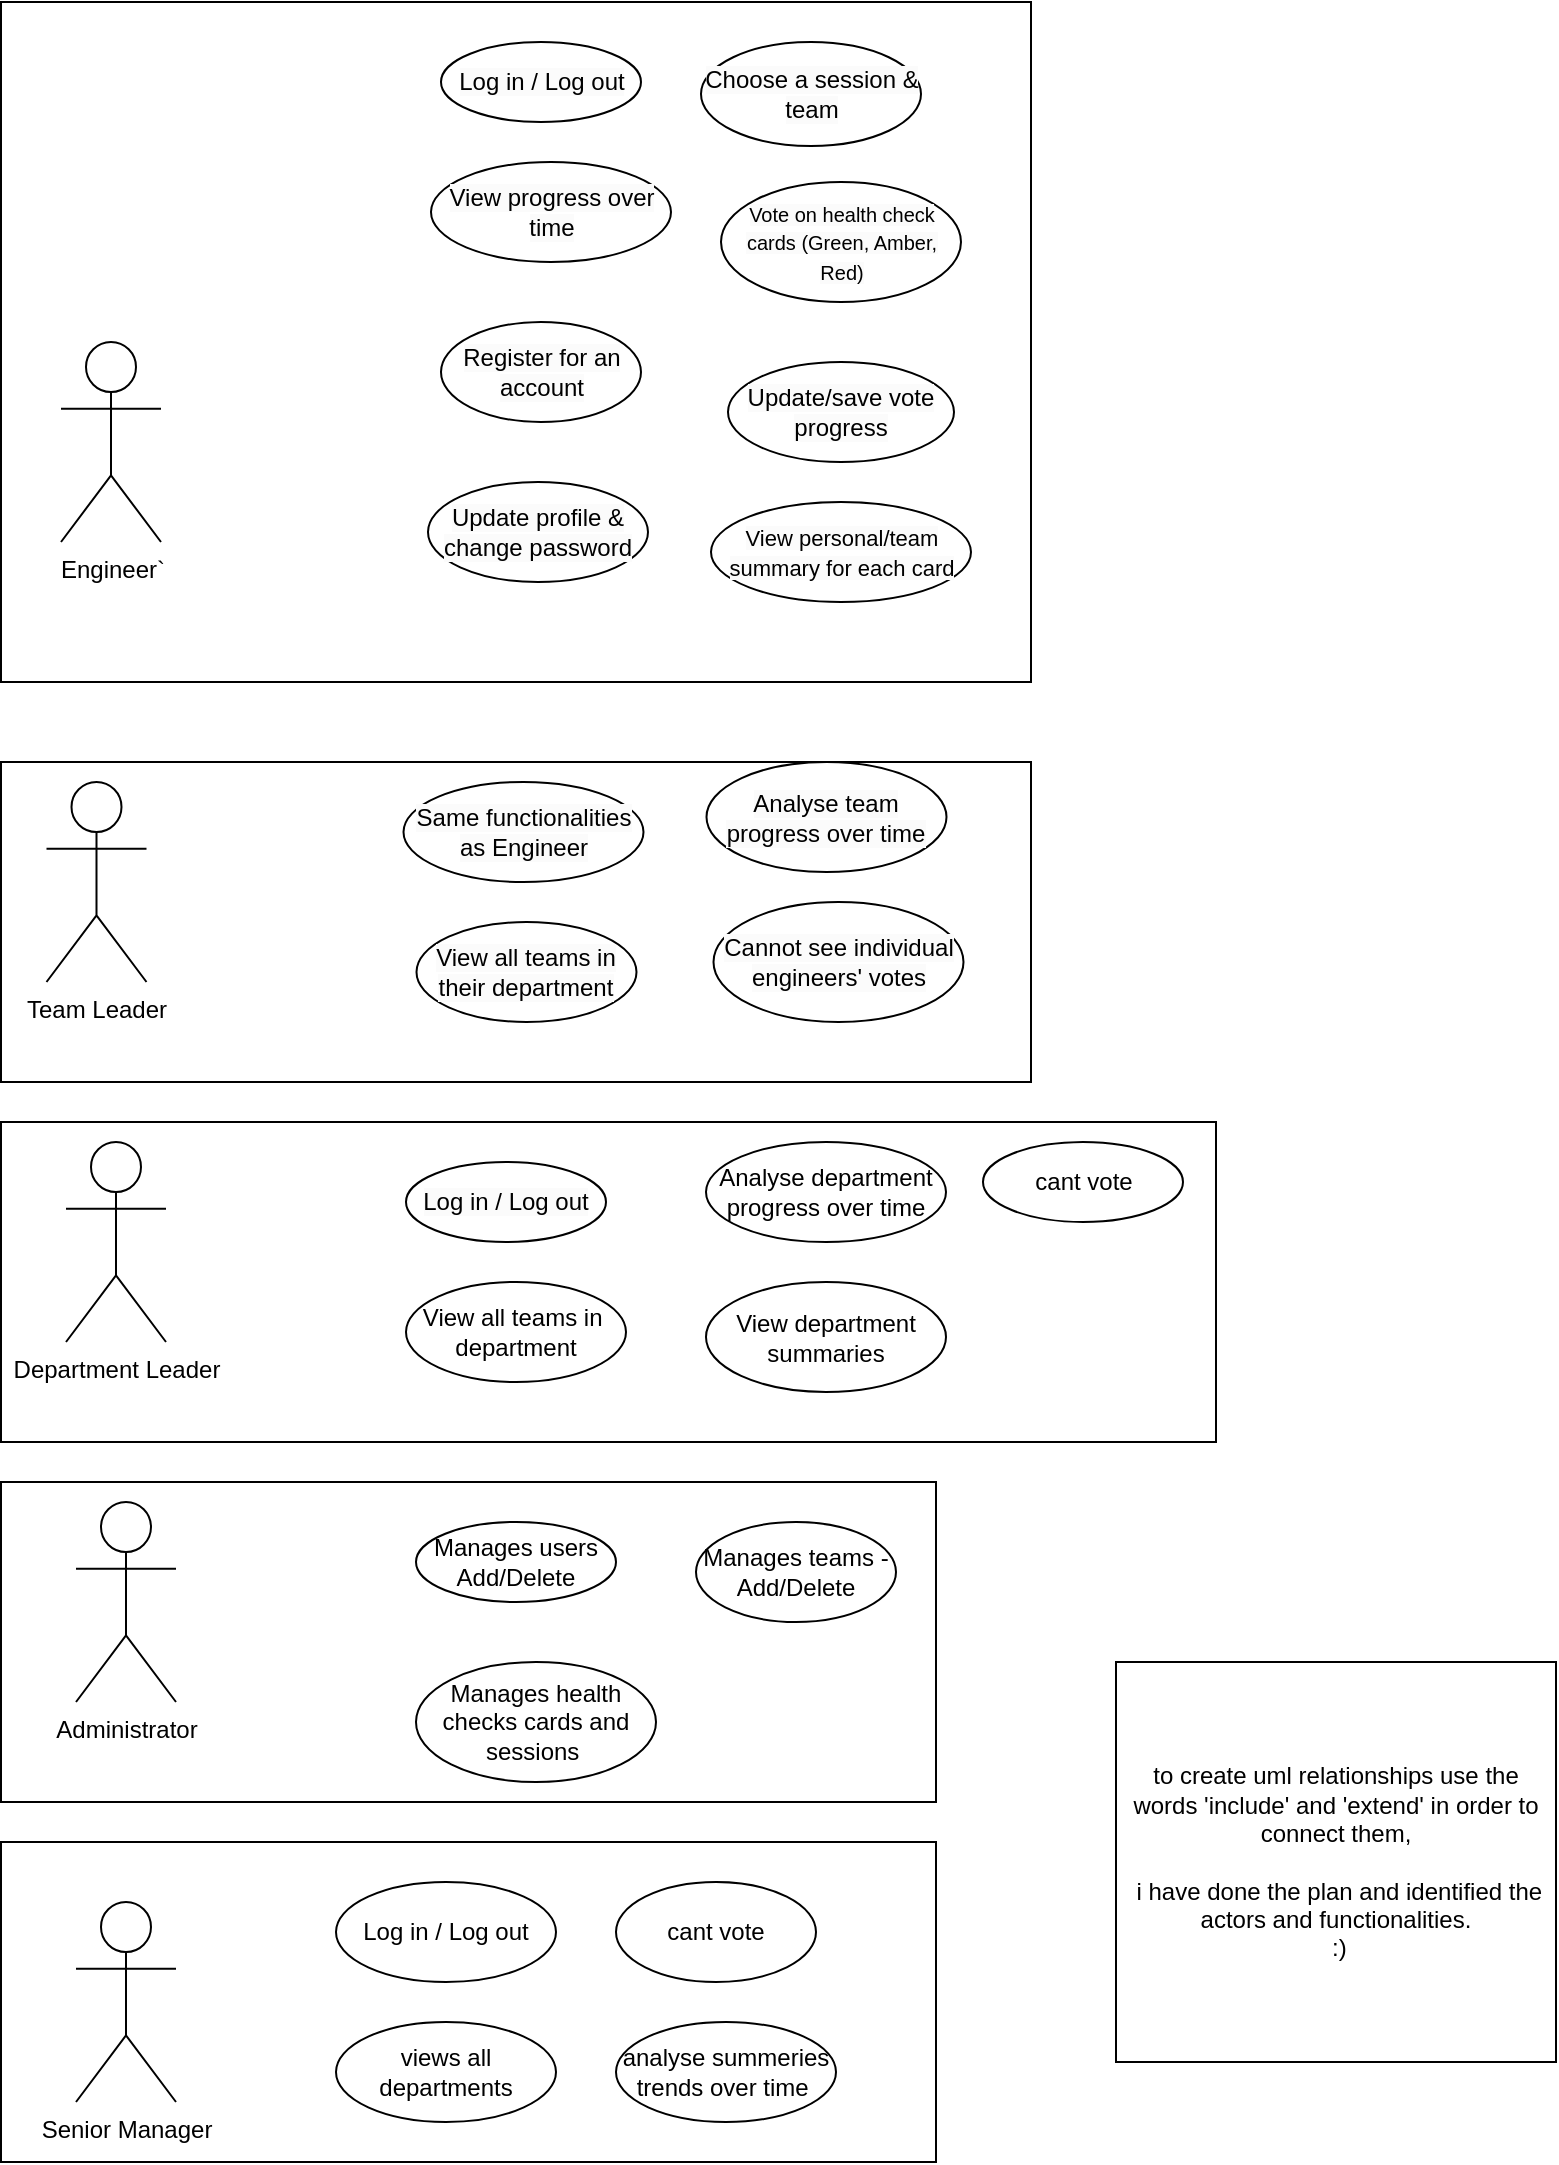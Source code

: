 <mxfile version="26.0.11">
  <diagram name="Page-1" id="MvYiyZul6KQ5gMnNAc8l">
    <mxGraphModel dx="3088" dy="780" grid="1" gridSize="10" guides="1" tooltips="1" connect="1" arrows="1" fold="1" page="1" pageScale="1" pageWidth="827" pageHeight="1169" math="0" shadow="0">
      <root>
        <mxCell id="0" />
        <mxCell id="1" parent="0" />
        <mxCell id="ITeW70Lu2oQZh-ov1nXD-72" value="" style="rounded=0;whiteSpace=wrap;html=1;" parent="1" vertex="1">
          <mxGeometry x="-1637.5" y="1000" width="467.5" height="160" as="geometry" />
        </mxCell>
        <mxCell id="ITeW70Lu2oQZh-ov1nXD-71" value="" style="rounded=0;whiteSpace=wrap;html=1;" parent="1" vertex="1">
          <mxGeometry x="-1637.5" y="820" width="467.5" height="160" as="geometry" />
        </mxCell>
        <mxCell id="ITeW70Lu2oQZh-ov1nXD-69" value="" style="rounded=0;whiteSpace=wrap;html=1;" parent="1" vertex="1">
          <mxGeometry x="-1637.5" y="640" width="607.5" height="160" as="geometry" />
        </mxCell>
        <mxCell id="ITeW70Lu2oQZh-ov1nXD-68" value="" style="rounded=0;whiteSpace=wrap;html=1;" parent="1" vertex="1">
          <mxGeometry x="-1637.5" y="460" width="515" height="160" as="geometry" />
        </mxCell>
        <mxCell id="ITeW70Lu2oQZh-ov1nXD-67" value="" style="rounded=0;whiteSpace=wrap;html=1;" parent="1" vertex="1">
          <mxGeometry x="-1637.5" y="80" width="515" height="340" as="geometry" />
        </mxCell>
        <mxCell id="ITeW70Lu2oQZh-ov1nXD-3" value="Team Leader" style="shape=umlActor;verticalLabelPosition=bottom;verticalAlign=top;html=1;outlineConnect=0;" parent="1" vertex="1">
          <mxGeometry x="-1614.75" y="470" width="50" height="100" as="geometry" />
        </mxCell>
        <mxCell id="ITeW70Lu2oQZh-ov1nXD-17" value="Engineer`" style="shape=umlActor;verticalLabelPosition=bottom;verticalAlign=top;html=1;outlineConnect=0;" parent="1" vertex="1">
          <mxGeometry x="-1607.5" y="250" width="50" height="100" as="geometry" />
        </mxCell>
        <mxCell id="ITeW70Lu2oQZh-ov1nXD-18" value="Department Leader" style="shape=umlActor;verticalLabelPosition=bottom;verticalAlign=top;html=1;outlineConnect=0;" parent="1" vertex="1">
          <mxGeometry x="-1605" y="650" width="50" height="100" as="geometry" />
        </mxCell>
        <mxCell id="ITeW70Lu2oQZh-ov1nXD-24" value="Administrator" style="shape=umlActor;verticalLabelPosition=bottom;verticalAlign=top;html=1;outlineConnect=0;" parent="1" vertex="1">
          <mxGeometry x="-1600" y="830" width="50" height="100" as="geometry" />
        </mxCell>
        <mxCell id="ITeW70Lu2oQZh-ov1nXD-26" value="&lt;br&gt;&lt;span style=&quot;color: rgb(0, 0, 0); font-family: Helvetica; font-size: 12px; font-style: normal; font-variant-ligatures: normal; font-variant-caps: normal; font-weight: 400; letter-spacing: normal; orphans: 2; text-align: left; text-indent: 0px; text-transform: none; widows: 2; word-spacing: 0px; -webkit-text-stroke-width: 0px; white-space: normal; background-color: rgb(251, 251, 251); text-decoration-thickness: initial; text-decoration-style: initial; text-decoration-color: initial; float: none; display: inline !important;&quot;&gt;Register for an account&lt;/span&gt;&lt;div&gt;&lt;br/&gt;&lt;/div&gt;" style="ellipse;whiteSpace=wrap;html=1;" parent="1" vertex="1">
          <mxGeometry x="-1417.5" y="240" width="100" height="50" as="geometry" />
        </mxCell>
        <mxCell id="ITeW70Lu2oQZh-ov1nXD-27" value="&lt;span style=&quot;color: rgb(0, 0, 0); font-family: Helvetica; font-size: 12px; font-style: normal; font-variant-ligatures: normal; font-variant-caps: normal; font-weight: 400; letter-spacing: normal; orphans: 2; text-align: left; text-indent: 0px; text-transform: none; widows: 2; word-spacing: 0px; -webkit-text-stroke-width: 0px; white-space: normal; background-color: rgb(251, 251, 251); text-decoration-thickness: initial; text-decoration-style: initial; text-decoration-color: initial; float: none; display: inline !important;&quot;&gt;Log in / Log out&lt;/span&gt;" style="ellipse;whiteSpace=wrap;html=1;" parent="1" vertex="1">
          <mxGeometry x="-1417.5" y="100" width="100" height="40" as="geometry" />
        </mxCell>
        <mxCell id="ITeW70Lu2oQZh-ov1nXD-28" value="&lt;span style=&quot;color: rgb(0, 0, 0); font-family: Helvetica; font-size: 12px; font-style: normal; font-variant-ligatures: normal; font-variant-caps: normal; font-weight: 400; letter-spacing: normal; orphans: 2; text-align: left; text-indent: 0px; text-transform: none; widows: 2; word-spacing: 0px; -webkit-text-stroke-width: 0px; white-space: normal; background-color: rgb(251, 251, 251); text-decoration-thickness: initial; text-decoration-style: initial; text-decoration-color: initial; float: none; display: inline !important;&quot;&gt;Update profile &amp;amp; change password&lt;/span&gt;" style="ellipse;whiteSpace=wrap;html=1;" parent="1" vertex="1">
          <mxGeometry x="-1424" y="320" width="110" height="50" as="geometry" />
        </mxCell>
        <mxCell id="ITeW70Lu2oQZh-ov1nXD-29" value="&lt;br&gt;&lt;span style=&quot;color: rgb(0, 0, 0); font-family: Helvetica; font-size: 12px; font-style: normal; font-variant-ligatures: normal; font-variant-caps: normal; font-weight: 400; letter-spacing: normal; orphans: 2; text-align: left; text-indent: 0px; text-transform: none; widows: 2; word-spacing: 0px; -webkit-text-stroke-width: 0px; white-space: normal; background-color: rgb(251, 251, 251); text-decoration-thickness: initial; text-decoration-style: initial; text-decoration-color: initial; float: none; display: inline !important;&quot;&gt;Choose a session &amp;amp; team&lt;/span&gt;&lt;div&gt;&lt;br/&gt;&lt;/div&gt;" style="ellipse;whiteSpace=wrap;html=1;" parent="1" vertex="1">
          <mxGeometry x="-1287.5" y="100" width="110" height="52" as="geometry" />
        </mxCell>
        <mxCell id="ITeW70Lu2oQZh-ov1nXD-30" value="&lt;font style=&quot;font-size: 10px;&quot;&gt;&lt;br&gt;&lt;span style=&quot;color: rgb(0, 0, 0); font-family: Helvetica; font-style: normal; font-variant-ligatures: normal; font-variant-caps: normal; font-weight: 400; letter-spacing: normal; orphans: 2; text-align: left; text-indent: 0px; text-transform: none; widows: 2; word-spacing: 0px; -webkit-text-stroke-width: 0px; white-space: normal; background-color: rgb(251, 251, 251); text-decoration-thickness: initial; text-decoration-style: initial; text-decoration-color: initial; float: none; display: inline !important;&quot;&gt;Vote on health check cards (Green, Amber, Red)&lt;/span&gt;&lt;br style=&quot;forced-color-adjust: none; color: rgb(0, 0, 0); font-family: Helvetica; font-style: normal; font-variant-ligatures: normal; font-variant-caps: normal; font-weight: 400; letter-spacing: normal; orphans: 2; text-align: left; text-indent: 0px; text-transform: none; widows: 2; word-spacing: 0px; -webkit-text-stroke-width: 0px; white-space: normal; background-color: rgb(251, 251, 251); text-decoration-thickness: initial; text-decoration-style: initial; text-decoration-color: initial;&quot;&gt;&lt;br&gt;&lt;/font&gt;" style="ellipse;whiteSpace=wrap;html=1;" parent="1" vertex="1">
          <mxGeometry x="-1277.5" y="170" width="120" height="60" as="geometry" />
        </mxCell>
        <mxCell id="ITeW70Lu2oQZh-ov1nXD-31" value="&lt;span style=&quot;color: rgb(0, 0, 0); font-family: Helvetica; font-size: 12px; font-style: normal; font-variant-ligatures: normal; font-variant-caps: normal; font-weight: 400; letter-spacing: normal; orphans: 2; text-align: left; text-indent: 0px; text-transform: none; widows: 2; word-spacing: 0px; -webkit-text-stroke-width: 0px; white-space: normal; background-color: rgb(251, 251, 251); text-decoration-thickness: initial; text-decoration-style: initial; text-decoration-color: initial; float: none; display: inline !important;&quot;&gt;Update/save vote progress&lt;/span&gt;" style="ellipse;whiteSpace=wrap;html=1;" parent="1" vertex="1">
          <mxGeometry x="-1274" y="260" width="113" height="50" as="geometry" />
        </mxCell>
        <mxCell id="ITeW70Lu2oQZh-ov1nXD-32" value="&lt;font style=&quot;font-size: 11px;&quot;&gt;&lt;br&gt;&lt;span style=&quot;color: rgb(0, 0, 0); font-family: Helvetica; font-style: normal; font-variant-ligatures: normal; font-variant-caps: normal; font-weight: 400; letter-spacing: normal; orphans: 2; text-align: left; text-indent: 0px; text-transform: none; widows: 2; word-spacing: 0px; -webkit-text-stroke-width: 0px; white-space: normal; background-color: rgb(251, 251, 251); text-decoration-thickness: initial; text-decoration-style: initial; text-decoration-color: initial; float: none; display: inline !important;&quot;&gt;View personal/team summary for each card&lt;/span&gt;&lt;br style=&quot;forced-color-adjust: none; color: rgb(0, 0, 0); font-family: Helvetica; font-style: normal; font-variant-ligatures: normal; font-variant-caps: normal; font-weight: 400; letter-spacing: normal; orphans: 2; text-align: left; text-indent: 0px; text-transform: none; widows: 2; word-spacing: 0px; -webkit-text-stroke-width: 0px; white-space: normal; background-color: rgb(251, 251, 251); text-decoration-thickness: initial; text-decoration-style: initial; text-decoration-color: initial;&quot;&gt;&lt;br&gt;&lt;/font&gt;" style="ellipse;whiteSpace=wrap;html=1;" parent="1" vertex="1">
          <mxGeometry x="-1282.5" y="330" width="130" height="50" as="geometry" />
        </mxCell>
        <mxCell id="ITeW70Lu2oQZh-ov1nXD-33" value="&lt;span style=&quot;color: rgb(0, 0, 0); font-family: Helvetica; font-size: 12px; font-style: normal; font-variant-ligatures: normal; font-variant-caps: normal; font-weight: 400; letter-spacing: normal; orphans: 2; text-align: left; text-indent: 0px; text-transform: none; widows: 2; word-spacing: 0px; -webkit-text-stroke-width: 0px; white-space: normal; background-color: rgb(251, 251, 251); text-decoration-thickness: initial; text-decoration-style: initial; text-decoration-color: initial; float: none; display: inline !important;&quot;&gt;View progress over time&lt;/span&gt;" style="ellipse;whiteSpace=wrap;html=1;" parent="1" vertex="1">
          <mxGeometry x="-1422.5" y="160" width="120" height="50" as="geometry" />
        </mxCell>
        <mxCell id="ITeW70Lu2oQZh-ov1nXD-35" value="&lt;br&gt;&lt;span style=&quot;color: rgb(0, 0, 0); font-family: Helvetica; font-size: 12px; font-style: normal; font-variant-ligatures: normal; font-variant-caps: normal; font-weight: 400; letter-spacing: normal; orphans: 2; text-align: left; text-indent: 0px; text-transform: none; widows: 2; word-spacing: 0px; -webkit-text-stroke-width: 0px; white-space: normal; background-color: rgb(251, 251, 251); text-decoration-thickness: initial; text-decoration-style: initial; text-decoration-color: initial; float: none; display: inline !important;&quot;&gt;Same functionalities as Engineer&lt;/span&gt;&lt;div&gt;&lt;br/&gt;&lt;/div&gt;" style="ellipse;whiteSpace=wrap;html=1;" parent="1" vertex="1">
          <mxGeometry x="-1436.25" y="470" width="120" height="50" as="geometry" />
        </mxCell>
        <mxCell id="ITeW70Lu2oQZh-ov1nXD-38" value="&lt;span style=&quot;color: rgb(0, 0, 0); font-family: Helvetica; font-size: 12px; font-style: normal; font-variant-ligatures: normal; font-variant-caps: normal; font-weight: 400; letter-spacing: normal; orphans: 2; text-align: left; text-indent: 0px; text-transform: none; widows: 2; word-spacing: 0px; -webkit-text-stroke-width: 0px; white-space: normal; background-color: rgb(251, 251, 251); text-decoration-thickness: initial; text-decoration-style: initial; text-decoration-color: initial; float: none; display: inline !important;&quot;&gt;View all teams in their department&lt;/span&gt;" style="ellipse;whiteSpace=wrap;html=1;" parent="1" vertex="1">
          <mxGeometry x="-1429.75" y="540" width="110" height="50" as="geometry" />
        </mxCell>
        <mxCell id="ITeW70Lu2oQZh-ov1nXD-39" value="&lt;span style=&quot;color: rgb(0, 0, 0); font-family: Helvetica; font-size: 12px; font-style: normal; font-variant-ligatures: normal; font-variant-caps: normal; font-weight: 400; letter-spacing: normal; orphans: 2; text-align: left; text-indent: 0px; text-transform: none; widows: 2; word-spacing: 0px; -webkit-text-stroke-width: 0px; white-space: normal; background-color: rgb(251, 251, 251); text-decoration-thickness: initial; text-decoration-style: initial; text-decoration-color: initial; float: none; display: inline !important;&quot;&gt;Analyse team progress over time&lt;/span&gt;" style="ellipse;whiteSpace=wrap;html=1;" parent="1" vertex="1">
          <mxGeometry x="-1284.75" y="460" width="120" height="55" as="geometry" />
        </mxCell>
        <mxCell id="ITeW70Lu2oQZh-ov1nXD-40" value="&lt;span style=&quot;color: rgb(0, 0, 0); font-family: Helvetica; font-size: 12px; font-style: normal; font-variant-ligatures: normal; font-variant-caps: normal; font-weight: 400; letter-spacing: normal; orphans: 2; text-align: left; text-indent: 0px; text-transform: none; widows: 2; word-spacing: 0px; -webkit-text-stroke-width: 0px; white-space: normal; background-color: rgb(251, 251, 251); text-decoration-thickness: initial; text-decoration-style: initial; text-decoration-color: initial; float: none; display: inline !important;&quot;&gt;Cannot see individual engineers&#39; votes&lt;/span&gt;" style="ellipse;whiteSpace=wrap;html=1;" parent="1" vertex="1">
          <mxGeometry x="-1281.25" y="530" width="125" height="60" as="geometry" />
        </mxCell>
        <mxCell id="ITeW70Lu2oQZh-ov1nXD-42" value="&lt;br&gt;&lt;span style=&quot;color: rgb(0, 0, 0); font-family: Helvetica; font-size: 12px; font-style: normal; font-variant-ligatures: normal; font-variant-caps: normal; font-weight: 400; letter-spacing: normal; orphans: 2; text-align: left; text-indent: 0px; text-transform: none; widows: 2; word-spacing: 0px; -webkit-text-stroke-width: 0px; white-space: normal; background-color: rgb(251, 251, 251); text-decoration-thickness: initial; text-decoration-style: initial; text-decoration-color: initial; float: none; display: inline !important;&quot;&gt;Log in / Log out&lt;/span&gt;&lt;div&gt;&lt;br/&gt;&lt;/div&gt;" style="ellipse;whiteSpace=wrap;html=1;" parent="1" vertex="1">
          <mxGeometry x="-1435" y="660" width="100" height="40" as="geometry" />
        </mxCell>
        <mxCell id="ITeW70Lu2oQZh-ov1nXD-43" value="View all teams in&amp;nbsp; department" style="ellipse;whiteSpace=wrap;html=1;" parent="1" vertex="1">
          <mxGeometry x="-1435" y="720" width="110" height="50" as="geometry" />
        </mxCell>
        <mxCell id="ITeW70Lu2oQZh-ov1nXD-49" value="Analyse department progress over time" style="ellipse;whiteSpace=wrap;html=1;" parent="1" vertex="1">
          <mxGeometry x="-1285" y="650" width="120" height="50" as="geometry" />
        </mxCell>
        <mxCell id="ITeW70Lu2oQZh-ov1nXD-50" value="View department summaries" style="ellipse;whiteSpace=wrap;html=1;" parent="1" vertex="1">
          <mxGeometry x="-1285" y="720" width="120" height="55" as="geometry" />
        </mxCell>
        <mxCell id="ITeW70Lu2oQZh-ov1nXD-51" value="Manages users&lt;div&gt;Add/Delete&lt;/div&gt;" style="ellipse;whiteSpace=wrap;html=1;" parent="1" vertex="1">
          <mxGeometry x="-1430" y="840" width="100" height="40" as="geometry" />
        </mxCell>
        <mxCell id="ITeW70Lu2oQZh-ov1nXD-58" value="Manages teams - Add/Delete" style="ellipse;whiteSpace=wrap;html=1;" parent="1" vertex="1">
          <mxGeometry x="-1290" y="840" width="100" height="50" as="geometry" />
        </mxCell>
        <mxCell id="ITeW70Lu2oQZh-ov1nXD-59" value="Manages health checks cards and sessions&amp;nbsp;" style="ellipse;whiteSpace=wrap;html=1;" parent="1" vertex="1">
          <mxGeometry x="-1430" y="910" width="120" height="60" as="geometry" />
        </mxCell>
        <mxCell id="ITeW70Lu2oQZh-ov1nXD-60" value="Senior Manager" style="shape=umlActor;verticalLabelPosition=bottom;verticalAlign=top;html=1;outlineConnect=0;" parent="1" vertex="1">
          <mxGeometry x="-1600" y="1030" width="50" height="100" as="geometry" />
        </mxCell>
        <mxCell id="ITeW70Lu2oQZh-ov1nXD-61" value="cant vote" style="ellipse;whiteSpace=wrap;html=1;" parent="1" vertex="1">
          <mxGeometry x="-1330" y="1020" width="100" height="50" as="geometry" />
        </mxCell>
        <mxCell id="ITeW70Lu2oQZh-ov1nXD-62" value="Log in / Log out" style="ellipse;whiteSpace=wrap;html=1;" parent="1" vertex="1">
          <mxGeometry x="-1470" y="1020" width="110" height="50" as="geometry" />
        </mxCell>
        <mxCell id="ITeW70Lu2oQZh-ov1nXD-63" value="cant vote" style="ellipse;whiteSpace=wrap;html=1;" parent="1" vertex="1">
          <mxGeometry x="-1146.5" y="650" width="100" height="40" as="geometry" />
        </mxCell>
        <mxCell id="ITeW70Lu2oQZh-ov1nXD-65" value="views all departments" style="ellipse;whiteSpace=wrap;html=1;" parent="1" vertex="1">
          <mxGeometry x="-1470" y="1090" width="110" height="50" as="geometry" />
        </mxCell>
        <mxCell id="ITeW70Lu2oQZh-ov1nXD-66" value="analyse summeries trends over time&amp;nbsp;" style="ellipse;whiteSpace=wrap;html=1;" parent="1" vertex="1">
          <mxGeometry x="-1330" y="1090" width="110" height="50" as="geometry" />
        </mxCell>
        <mxCell id="ITeW70Lu2oQZh-ov1nXD-73" value="to create uml relationships use the words &#39;include&#39; and &#39;extend&#39; in order to connect them,&lt;div&gt;&lt;br&gt;&lt;/div&gt;&lt;div&gt;&amp;nbsp;i have done the plan and identified the actors and functionalities.&lt;/div&gt;&lt;div&gt;&amp;nbsp;:)&lt;/div&gt;" style="rounded=0;whiteSpace=wrap;html=1;" parent="1" vertex="1">
          <mxGeometry x="-1080" y="910" width="220" height="200" as="geometry" />
        </mxCell>
      </root>
    </mxGraphModel>
  </diagram>
</mxfile>

